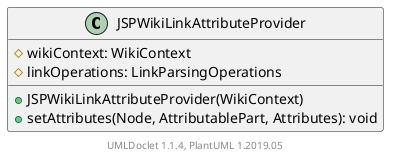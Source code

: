 @startuml

    class JSPWikiLinkAttributeProvider [[JSPWikiLinkAttributeProvider.html]] {
        #wikiContext: WikiContext
        #linkOperations: LinkParsingOperations
        +JSPWikiLinkAttributeProvider(WikiContext)
        +setAttributes(Node, AttributablePart, Attributes): void
    }


    center footer UMLDoclet 1.1.4, PlantUML 1.2019.05
@enduml

